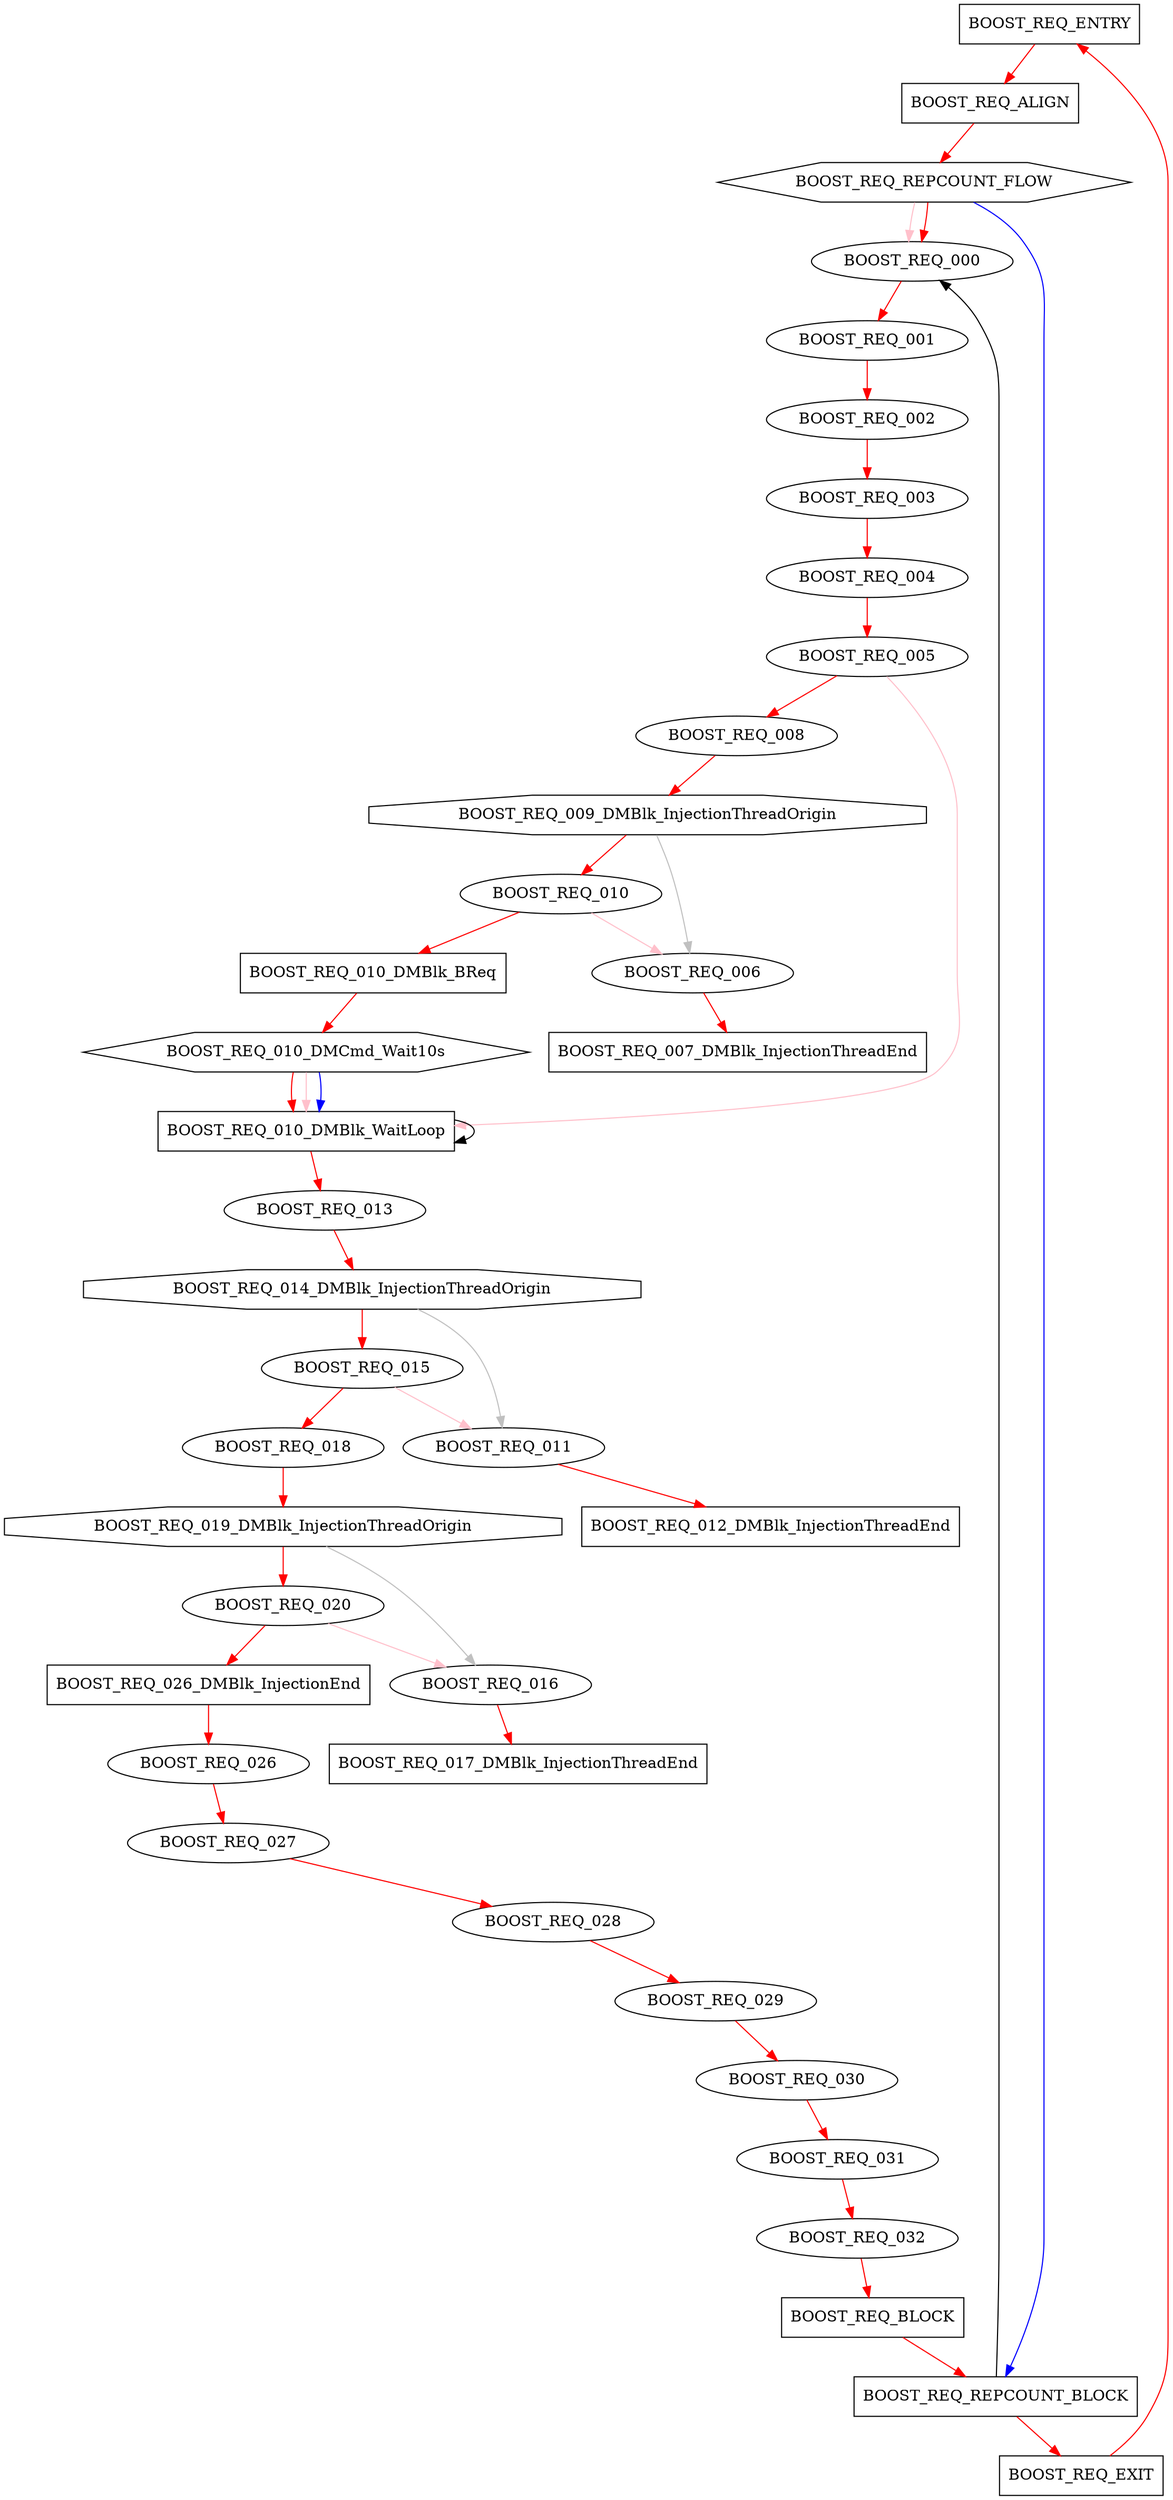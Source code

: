 digraph g {
  name="BOOST_REQ";
  "BOOST_REQ_ENTRY" [ type="block" cpu="0" patentry="true" patexit="false" pattern="BOOST_REQ" tperiod="10000" qlo="0" qhi="0" qil="0" shape="rectangle" ];
  "BOOST_REQ_ALIGN" [ type="blockalign" cpu="0" patentry="false" patexit="false" pattern="BOOST_REQ" tperiod="10000" qlo="0" qhi="0" qil="0" shape="rectangle" ];
  "BOOST_REQ_EXIT" [ type="block" cpu="0" patentry="false" patexit="true" pattern="BOOST_REQ" tperiod="10000" qlo="1" qhi="0" qil="0" shape="rectangle" ];
  "BOOST_REQ_000" [ type="tmsg" cpu="0" patentry="false" patexit="false" pattern="BOOST_REQ" toffs="0" gid="300" par="0x40000000000" sid="36" bpid="6" evtno="255" beamin="false" bpcstart="false" fid="1" reqnobeam="0" vacc="0" ];
  "BOOST_REQ_REPCOUNT_FLOW" [ type="flow" cpu="0" patentry="false" patexit="false" pattern="BOOST_REQ" qty="0" toffs="0" tvalid="0" vabs="true" shape="hexagon" ];
  "BOOST_REQ_REPCOUNT_BLOCK" [ type="block" cpu="0" patentry="false" patexit="false" pattern="BOOST_REQ" tperiod="10000" qlo="1" qhi="0" qil="0" shape="rectangle" ];
  "BOOST_REQ_001" [ type="tmsg" cpu="0" patentry="false" patexit="false" pattern="BOOST_REQ" toffs="0" gid="300" par="0x40000000000" sid="36" bpid="6" evtno="259" beamin="false" bpcstart="false" fid="1" reqnobeam="0" vacc="0" ];
  "BOOST_REQ_002" [ type="tmsg" cpu="0" patentry="false" patexit="false" pattern="BOOST_REQ" toffs="200000" gid="300" par="0x40000000000" sid="36" bpid="6" evtno="245" beamin="false" bpcstart="false" fid="1" reqnobeam="0" vacc="0" ];
  "BOOST_REQ_003" [ type="tmsg" cpu="0" patentry="false" patexit="false" pattern="BOOST_REQ" toffs="20000000" gid="300" par="0x40000000000" sid="31" bpid="0" evtno="256" beamin="true" bpcstart="false" fid="1" reqnobeam="0" vacc="0" ];
  "BOOST_REQ_004" [ type="tmsg" cpu="0" patentry="false" patexit="false" pattern="BOOST_REQ" toffs="20000008" gid="300" par="0x40000000000" sid="31" bpid="0" evtno="512" beamin="true" bpcstart="false" fid="1" reqnobeam="0" vacc="0" ];
  "BOOST_REQ_005" [ type="tmsg" cpu="0" patentry="false" patexit="false" pattern="BOOST_REQ" toffs="20000024" gid="300" par="0x40000000000" sid="31" bpid="0" evtno="350" beamin="true" bpcstart="false" fid="1" reqnobeam="0" vacc="8" ];
  "BOOST_REQ_008" [ type="tmsg" cpu="0" patentry="false" patexit="false" pattern="BOOST_REQ" toffs="308000000" gid="300" par="0x40000000000" sid="32" bpid="1" evtno="256" beamin="true" bpcstart="false" fid="1" reqnobeam="0" vacc="0" ];
  "BOOST_REQ_009_DMBlk_InjectionThreadOrigin" [ type="origin" cpu="0" patentry="false" patexit="false" pattern="BOOST_REQ" thread="1" toffs="366000008" shape="octagon" ];
  "BOOST_REQ_010" [ type="tmsg" cpu="0" patentry="false" patexit="false" pattern="BOOST_REQ" toffs="466000024" gid="300" par="0x40000000001" sid="32" bpid="1" evtno="352" beamin="true" bpcstart="false" fid="1" reqnobeam="0" vacc="8" ];
  

  "BOOST_REQ_010_DMBlk_BReq" [ type="block" cpu="0" patentry="false" patexit="false" pattern="BOOST_REQ" tperiod="466010000" qlo="0" qhi="0" qil="0" shape="rectangle" ];
  //"DEBUG_StThrT1"   [type="startthread", cpu="0",  pattern="BOOST_REQ", patentry="0", toffs=  0, startoffs=0;       thread=1];
  
  "BOOST_REQ_010_DMCmd_Wait10s" [ type="flow" cpu="0" patentry="false" patexit="false" pattern="BOOST_REQ" qty="1000000" toffs="0" tvalid="0" vabs="true" shape="hexagon" ];
  "BOOST_REQ_010_DMBlk_WaitLoop" [ type="block" cpu="0" patentry="false" patexit="false" pattern="BOOST_REQ" tperiod="10000" qlo="1" qhi="1" qil="1" shape="rectangle" ];
  "BOOST_REQ_013" [ type="tmsg" cpu="0" patentry="false" patexit="false" pattern="BOOST_REQ" toffs="269999976" gid="300" par="0x40000000000" sid="33" bpid="2" evtno="256" beamin="true" bpcstart="false" fid="1" reqnobeam="0" vacc="0" ];
  "BOOST_REQ_014_DMBlk_InjectionThreadOrigin" [ type="origin" cpu="0" patentry="false" patexit="false" pattern="BOOST_REQ" thread="1" toffs="269999984" shape="octagon" ];
  "BOOST_REQ_015" [ type="tmsg" cpu="0" patentry="false" patexit="false" pattern="BOOST_REQ" toffs="270000000" gid="300" par="0x40000000001" sid="33" bpid="2" evtno="354" beamin="true" bpcstart="false" fid="1" reqnobeam="0" vacc="8" ];
  "BOOST_REQ_018" [ type="tmsg" cpu="0" patentry="false" patexit="false" pattern="BOOST_REQ" toffs="597999976" gid="300" par="0x40000000000" sid="34" bpid="3" evtno="256" beamin="true" bpcstart="false" fid="1" reqnobeam="0" vacc="0" ];
  "BOOST_REQ_019_DMBlk_InjectionThreadOrigin" [ type="origin" cpu="0" patentry="false" patexit="false" pattern="BOOST_REQ" thread="1" toffs="597999984" shape="octagon" ];
  "BOOST_REQ_020" [ type="tmsg" cpu="0" patentry="false" patexit="false" pattern="BOOST_REQ" toffs="598000000" gid="300" par="0x40000000001" sid="34" bpid="3" evtno="354" beamin="true" bpcstart="false" fid="1" reqnobeam="0" vacc="8" ];
  //"BOOST_REQ_023" [ type="tmsg" cpu="0" patentry="false" patexit="false" pattern="BOOST_REQ" toffs="925999976" gid="300" par="0x40000000000" sid="35" bpid="4" evtno="256" beamin="true" bpcstart="false" fid="1" reqnobeam="0" vacc="0" ];
  //"BOOST_REQ_024_DMBlk_InjectionThreadOrigin" [ type="origin" cpu="0" patentry="false" patexit="false" pattern="BOOST_REQ" thread="1" toffs="925999984" shape="octagon" ];
  //"BOOST_REQ_025" [ type="tmsg" cpu="0" patentry="false" patexit="false" pattern="BOOST_REQ" toffs="926000000" gid="300" par="0x40000000001" sid="35" bpid="4" evtno="354" beamin="true" bpcstart="false" fid="1" reqnobeam="0" vacc="8" ];
  "BOOST_REQ_026_DMBlk_InjectionEnd" [ type="blockalign" cpu="0" patentry="false" patexit="false" pattern="BOOST_REQ" tperiod="936000000" qlo="1" qhi="1" qil="1" shape="rectangle" ];
  "BOOST_REQ_026" [ type="tmsg" cpu="0" patentry="false" patexit="false" pattern="BOOST_REQ" toffs="1000000000" gid="300" par="0x40000000000" sid="35" bpid="4" evtno="351" beamin="true" bpcstart="false" fid="1" reqnobeam="0" vacc="8" ];
  "BOOST_REQ_027" [ type="tmsg" cpu="0" patentry="false" patexit="false" pattern="BOOST_REQ" toffs="3303999976" gid="300" par="0x40000000000" sid="36" bpid="5" evtno="512" beamin="true" bpcstart="false" fid="1" reqnobeam="0" vacc="0" ];
  "BOOST_REQ_028" [ type="tmsg" cpu="0" patentry="false" patexit="false" pattern="BOOST_REQ" toffs="3317999976" gid="300" par="0x40000000000" sid="36" bpid="5" evtno="256" beamin="true" bpcstart="false" fid="1" reqnobeam="0" vacc="0" ];
  "BOOST_REQ_029" [ type="tmsg" cpu="0" patentry="false" patexit="false" pattern="BOOST_REQ" toffs="3347999976" gid="300" par="0x40000000000" sid="36" bpid="6" evtno="512" beamin="true" bpcstart="false" fid="1" reqnobeam="0" vacc="0" ];
  "BOOST_REQ_030" [ type="tmsg" cpu="0" patentry="false" patexit="false" pattern="BOOST_REQ" toffs="3361999976" gid="300" par="0x40000000000" sid="36" bpid="6" evtno="256" beamin="true" bpcstart="false" fid="1" reqnobeam="0" vacc="0" ];
  "BOOST_REQ_031" [ type="tmsg" cpu="0" patentry="false" patexit="false" pattern="BOOST_REQ" toffs="3654019976" gid="300" par="0x40000000000" sid="36" bpid="6" evtno="246" beamin="false" bpcstart="false" fid="1" reqnobeam="0" vacc="0" ];
  "BOOST_REQ_032" [ type="tmsg" cpu="0" patentry="false" patexit="false" pattern="BOOST_REQ" toffs="3671999976" gid="300" par="0x40000000000" sid="36" bpid="6" evtno="258" beamin="false" bpcstart="false" fid="1" reqnobeam="0" vacc="0" ];
  "BOOST_REQ_BLOCK" [ type="block" cpu="0" patentry="false" patexit="false" pattern="BOOST_REQ" tperiod="3712000000" qlo="0" qhi="0" qil="0" shape="rectangle" ];
  "BOOST_REQ_006" [ type="tmsg" cpu="0" patentry="false" patexit="false" pattern="BOOST_REQ" toffs="32" gid="300" par="0x40000000000" sid="32" bpid="1" evtno="39" beamin="true" bpcstart="false" fid="1" reqnobeam="0" vacc="0" ];
  "BOOST_REQ_007_DMBlk_InjectionThreadEnd" [ type="block" cpu="0" patentry="false" patexit="false" pattern="BOOST_REQ" tperiod="10000" qlo="0" qhi="0" qil="0" shape="rectangle" ];
  "BOOST_REQ_011" [ type="tmsg" cpu="0" patentry="false" patexit="false" pattern="BOOST_REQ" toffs="32" gid="300" par="0x40000000000" sid="33" bpid="2" evtno="39" beamin="true" bpcstart="false" fid="1" reqnobeam="0" vacc="0" ];
  "BOOST_REQ_012_DMBlk_InjectionThreadEnd" [ type="block" cpu="0" patentry="false" patexit="false" pattern="BOOST_REQ" tperiod="10000" qlo="0" qhi="0" qil="0" shape="rectangle" ];
  "BOOST_REQ_016" [ type="tmsg" cpu="0" patentry="false" patexit="false" pattern="BOOST_REQ" toffs="32" gid="300" par="0x40000000000" sid="34" bpid="3" evtno="39" beamin="true" bpcstart="false" fid="1" reqnobeam="0" vacc="0" ];
  "BOOST_REQ_017_DMBlk_InjectionThreadEnd" [ type="block" cpu="0" patentry="false" patexit="false" pattern="BOOST_REQ" tperiod="10000" qlo="0" qhi="0" qil="0" shape="rectangle" ];
  //"BOOST_REQ_021" [ type="tmsg" cpu="0" patentry="false" patexit="false" pattern="BOOST_REQ" toffs="32" gid="300" par="0x40000000000" sid="35" bpid="4" evtno="39" beamin="true" bpcstart="false" fid="1" reqnobeam="0" vacc="0" ];
  //"BOOST_REQ_022_DMBlk_InjectionThreadEnd" [ type="block" cpu="0" patentry="false" patexit="false" pattern="BOOST_REQ" tperiod="10000" qlo="0" qhi="0" qil="0" shape="rectangle" ];
  "BOOST_REQ_ENTRY" -> "BOOST_REQ_ALIGN" [ type="defdst" color="red" ];
  "BOOST_REQ_ALIGN" -> "BOOST_REQ_REPCOUNT_FLOW" [ type="defdst" color="red" ];
  "BOOST_REQ_REPCOUNT_FLOW" -> "BOOST_REQ_000" [ type="flowdst" color="pink" ];
  "BOOST_REQ_REPCOUNT_FLOW" -> "BOOST_REQ_REPCOUNT_BLOCK" [ type="target" color="blue" ];
  "BOOST_REQ_REPCOUNT_BLOCK" -> "BOOST_REQ_000" [ type="altdst" ];
  "BOOST_REQ_REPCOUNT_FLOW" -> "BOOST_REQ_000" [ type="defdst" color="red" ];
  "BOOST_REQ_000" -> "BOOST_REQ_001" [ type="defdst" color="red" ];
  "BOOST_REQ_001" -> "BOOST_REQ_002" [ type="defdst" color="red" ];
  "BOOST_REQ_002" -> "BOOST_REQ_003" [ type="defdst" color="red" ];
  "BOOST_REQ_003" -> "BOOST_REQ_004" [ type="defdst" color="red" ];
  "BOOST_REQ_004" -> "BOOST_REQ_005" [ type="defdst" color="red" ];
  "BOOST_REQ_005" -> "BOOST_REQ_008" [ type="defdst" color="red" ];
  "BOOST_REQ_008" -> "BOOST_REQ_009_DMBlk_InjectionThreadOrigin" [ type="defdst" color="red" ];
  "BOOST_REQ_009_DMBlk_InjectionThreadOrigin" -> "BOOST_REQ_010" [ type="defdst" color="red" ];
  "BOOST_REQ_010" -> "BOOST_REQ_010_DMBlk_BReq" [ type="defdst" color="red" ];

  //"BOOST_REQ_010_DMBlk_BReq" -> "DEBUG_StThrT1" [ type="defdst" color="red" ];
  //"DEBUG_StThrT1" -> "BOOST_REQ_010_DMCmd_Wait10s" [ type="defdst" color="red" ];
  "BOOST_REQ_010_DMBlk_BReq" -> "BOOST_REQ_010_DMCmd_Wait10s" [ type="defdst" color="red" ];
  


  "BOOST_REQ_010_DMCmd_Wait10s" -> "BOOST_REQ_010_DMBlk_WaitLoop" [ type="defdst" color="red" ];
  "BOOST_REQ_010_DMCmd_Wait10s" -> "BOOST_REQ_010_DMBlk_WaitLoop" [ type="flowdst" color="pink" ];
  "BOOST_REQ_010_DMCmd_Wait10s" -> "BOOST_REQ_010_DMBlk_WaitLoop" [ type="target" color="blue" ];
  "BOOST_REQ_010_DMBlk_WaitLoop" -> "BOOST_REQ_010_DMBlk_WaitLoop" [ type="altdst" ];
  "BOOST_REQ_005" -> "BOOST_REQ_010_DMBlk_WaitLoop" [ type="dynpar0" color="pink" ];
  "BOOST_REQ_010_DMBlk_WaitLoop" -> "BOOST_REQ_013" [ type="defdst" color="red" ];
  "BOOST_REQ_013" -> "BOOST_REQ_014_DMBlk_InjectionThreadOrigin" [ type="defdst" color="red" ];
  "BOOST_REQ_014_DMBlk_InjectionThreadOrigin" -> "BOOST_REQ_015" [ type="defdst" color="red" ];
  "BOOST_REQ_015" -> "BOOST_REQ_018" [ type="defdst" color="red" ];
  "BOOST_REQ_018" -> "BOOST_REQ_019_DMBlk_InjectionThreadOrigin" [ type="defdst" color="red" ];
  "BOOST_REQ_019_DMBlk_InjectionThreadOrigin" -> "BOOST_REQ_020" [ type="defdst" color="red" ];
  //"BOOST_REQ_020" -> "BOOST_REQ_023" [ type="defdst" color="red" ];
  //"BOOST_REQ_023" -> "BOOST_REQ_024_DMBlk_InjectionThreadOrigin" [ type="defdst" color="red" ];
  //"BOOST_REQ_024_DMBlk_InjectionThreadOrigin" -> "BOOST_REQ_025" [ type="defdst" color="red" ];
  //"BOOST_REQ_025" -> "BOOST_REQ_026_DMBlk_InjectionEnd" [ type="defdst" color="red" ];
  // 1-boost "BOOST_REQ_013" -> "BOOST_REQ_026_DMBlk_InjectionEnd" [ type="defdst" color="red" ];
  // 2-boost "BOOST_REQ_015" -> "BOOST_REQ_026_DMBlk_InjectionEnd" [ type="defdst" color="red" ];
  "BOOST_REQ_020" -> "BOOST_REQ_026_DMBlk_InjectionEnd" [ type="defdst" color="red" ];      
  "BOOST_REQ_026_DMBlk_InjectionEnd" -> "BOOST_REQ_026" [ type="defdst" color="red" ];
  "BOOST_REQ_026" -> "BOOST_REQ_027" [ type="defdst" color="red" ];
  "BOOST_REQ_027" -> "BOOST_REQ_028" [ type="defdst" color="red" ];
  "BOOST_REQ_028" -> "BOOST_REQ_029" [ type="defdst" color="red" ];
  "BOOST_REQ_029" -> "BOOST_REQ_030" [ type="defdst" color="red" ];
  "BOOST_REQ_030" -> "BOOST_REQ_031" [ type="defdst" color="red" ];
  "BOOST_REQ_031" -> "BOOST_REQ_032" [ type="defdst" color="red" ];
  "BOOST_REQ_032" -> "BOOST_REQ_BLOCK" [ type="defdst" color="red" ];
  "BOOST_REQ_010" -> "BOOST_REQ_006" [ type="dynpar1" color="pink" ];
  "BOOST_REQ_009_DMBlk_InjectionThreadOrigin" -> "BOOST_REQ_006" [ type="origindst" color="gray" ];
  "BOOST_REQ_006" -> "BOOST_REQ_007_DMBlk_InjectionThreadEnd" [ type="defdst" color="red" ];
  "BOOST_REQ_015" -> "BOOST_REQ_011" [ type="dynpar1" color="pink" ];
  "BOOST_REQ_014_DMBlk_InjectionThreadOrigin" -> "BOOST_REQ_011" [ type="origindst" color="gray" ];
  "BOOST_REQ_011" -> "BOOST_REQ_012_DMBlk_InjectionThreadEnd" [ type="defdst" color="red" ];
  "BOOST_REQ_020" -> "BOOST_REQ_016" [ type="dynpar1" color="pink" ];
  "BOOST_REQ_019_DMBlk_InjectionThreadOrigin" -> "BOOST_REQ_016" [ type="origindst" color="gray" ];
  "BOOST_REQ_016" -> "BOOST_REQ_017_DMBlk_InjectionThreadEnd" [ type="defdst" color="red" ];
  //"BOOST_REQ_025" -> "BOOST_REQ_021" [ type="dynpar1" color="pink" ];
  //"BOOST_REQ_024_DMBlk_InjectionThreadOrigin" -> "BOOST_REQ_021" [ type="origindst" color="gray" ];
  //"BOOST_REQ_021" -> "BOOST_REQ_022_DMBlk_InjectionThreadEnd" [ type="defdst" color="red" ];
  "BOOST_REQ_BLOCK" -> "BOOST_REQ_REPCOUNT_BLOCK" [ type="defdst" color="red" ];
  "BOOST_REQ_REPCOUNT_BLOCK" -> "BOOST_REQ_EXIT" [ type="defdst" color="red" ];

  "BOOST_REQ_EXIT" -> "BOOST_REQ_ENTRY" [ type="defdst" color="red" ];

}

